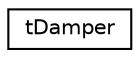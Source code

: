 digraph "Graphical Class Hierarchy"
{
  edge [fontname="Helvetica",fontsize="10",labelfontname="Helvetica",labelfontsize="10"];
  node [fontname="Helvetica",fontsize="10",shape=record];
  rankdir="LR";
  Node1 [label="tDamper",height=0.2,width=0.4,color="black", fillcolor="white", style="filled",URL="$structt_damper.html"];
}
